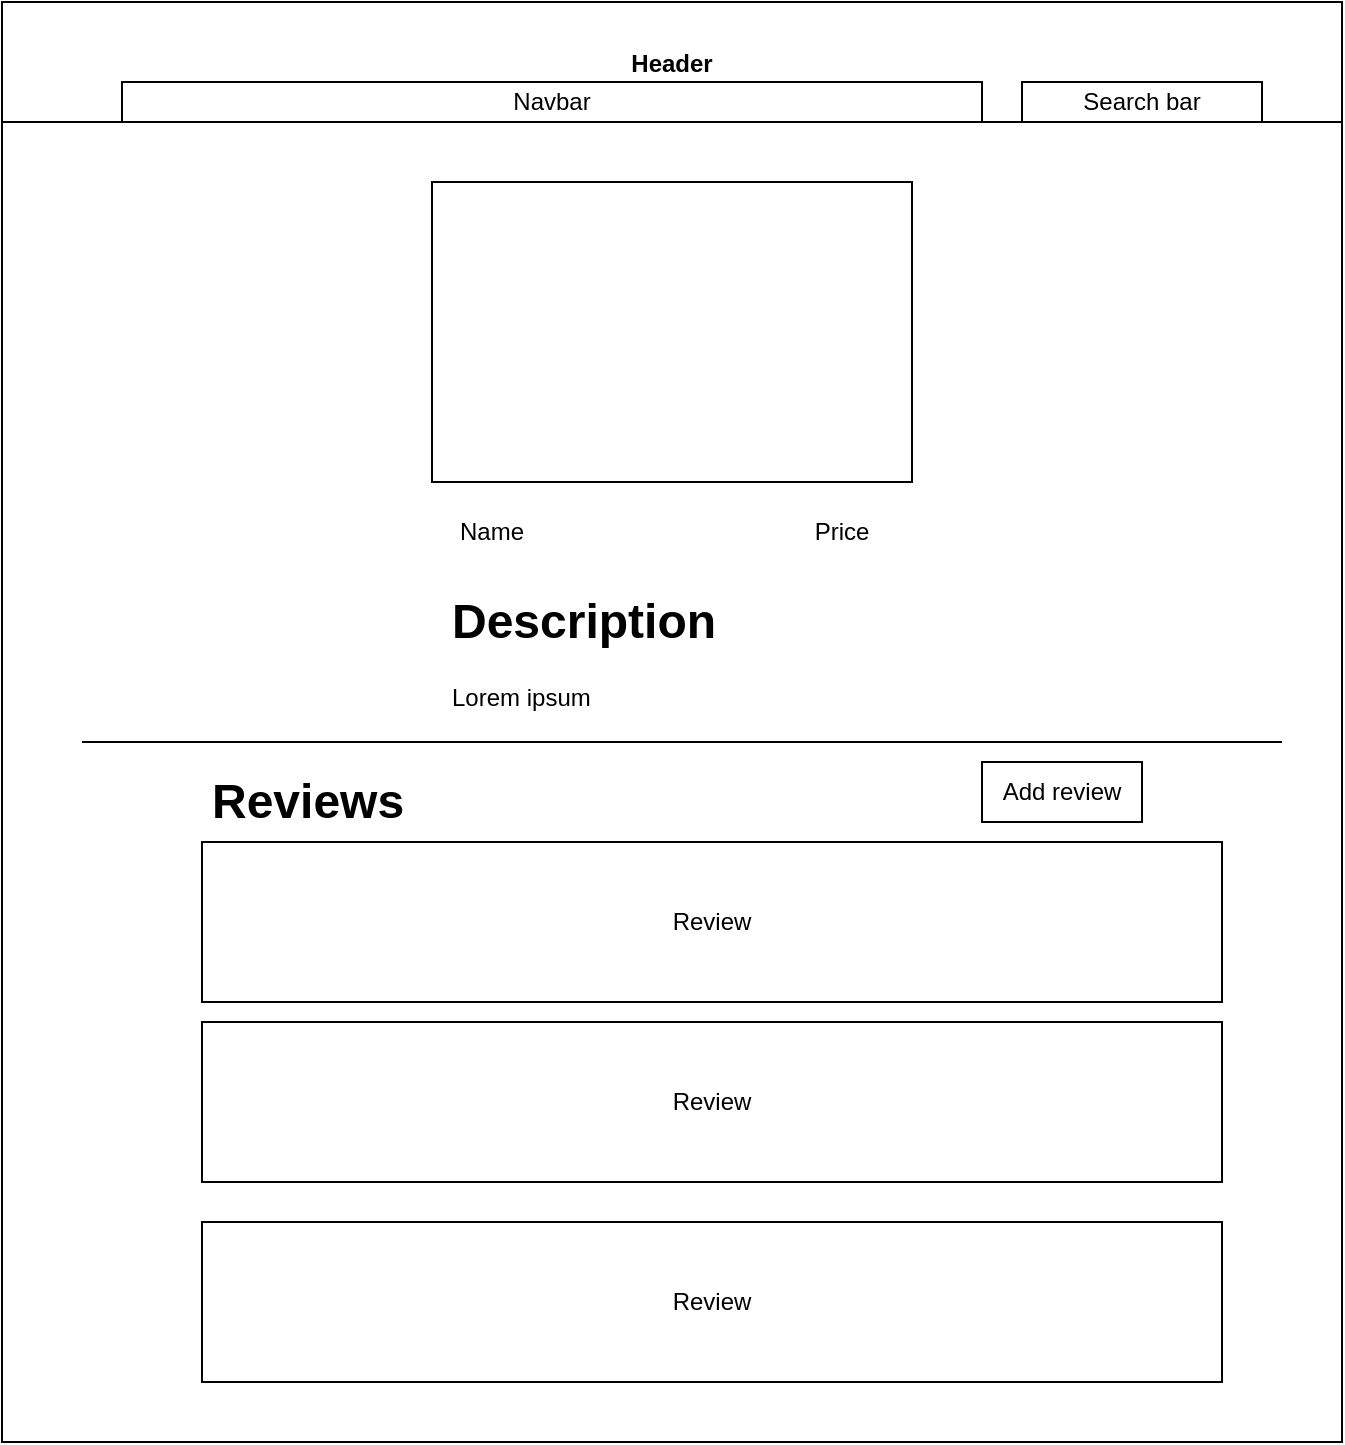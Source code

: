 <mxfile>
    <diagram id="R5FdGdUN67r23RUZzTna" name="Page-1">
        <mxGraphModel dx="1210" dy="638" grid="1" gridSize="10" guides="1" tooltips="1" connect="1" arrows="1" fold="1" page="1" pageScale="1" pageWidth="850" pageHeight="1100" math="0" shadow="0">
            <root>
                <mxCell id="0"/>
                <mxCell id="1" parent="0"/>
                <mxCell id="2" value="Header" style="swimlane;startSize=60;" vertex="1" parent="1">
                    <mxGeometry x="90" y="70" width="670" height="720" as="geometry"/>
                </mxCell>
                <mxCell id="3" value="Navbar" style="rounded=0;whiteSpace=wrap;html=1;" vertex="1" parent="2">
                    <mxGeometry x="60" y="40" width="430" height="20" as="geometry"/>
                </mxCell>
                <mxCell id="4" value="Search bar" style="rounded=0;whiteSpace=wrap;html=1;" vertex="1" parent="2">
                    <mxGeometry x="510" y="40" width="120" height="20" as="geometry"/>
                </mxCell>
                <mxCell id="12" value="" style="rounded=0;whiteSpace=wrap;html=1;" vertex="1" parent="2">
                    <mxGeometry x="215" y="90" width="240" height="150" as="geometry"/>
                </mxCell>
                <mxCell id="14" value="Name" style="text;html=1;strokeColor=none;fillColor=none;align=center;verticalAlign=middle;whiteSpace=wrap;rounded=0;" vertex="1" parent="2">
                    <mxGeometry x="215" y="250" width="60" height="30" as="geometry"/>
                </mxCell>
                <mxCell id="15" value="Price" style="text;html=1;strokeColor=none;fillColor=none;align=center;verticalAlign=middle;whiteSpace=wrap;rounded=0;" vertex="1" parent="2">
                    <mxGeometry x="390" y="250" width="60" height="30" as="geometry"/>
                </mxCell>
                <mxCell id="16" value="&lt;h1&gt;Description&lt;/h1&gt;&lt;div&gt;Lorem ipsum&lt;/div&gt;" style="text;html=1;strokeColor=none;fillColor=none;spacing=5;spacingTop=-20;whiteSpace=wrap;overflow=hidden;rounded=0;" vertex="1" parent="2">
                    <mxGeometry x="220" y="290" width="240" height="70" as="geometry"/>
                </mxCell>
                <mxCell id="18" value="&lt;h1&gt;Reviews&lt;/h1&gt;" style="text;html=1;strokeColor=none;fillColor=none;spacing=5;spacingTop=-20;whiteSpace=wrap;overflow=hidden;rounded=0;" vertex="1" parent="2">
                    <mxGeometry x="100" y="380" width="115" height="50" as="geometry"/>
                </mxCell>
                <mxCell id="19" value="Review" style="rounded=0;whiteSpace=wrap;html=1;" vertex="1" parent="2">
                    <mxGeometry x="100" y="420" width="510" height="80" as="geometry"/>
                </mxCell>
                <mxCell id="30" value="Review" style="rounded=0;whiteSpace=wrap;html=1;" vertex="1" parent="2">
                    <mxGeometry x="100" y="510" width="510" height="80" as="geometry"/>
                </mxCell>
                <mxCell id="32" value="Add review" style="rounded=0;whiteSpace=wrap;html=1;" vertex="1" parent="2">
                    <mxGeometry x="490" y="380" width="80" height="30" as="geometry"/>
                </mxCell>
                <mxCell id="17" value="" style="endArrow=none;html=1;" edge="1" parent="1">
                    <mxGeometry width="50" height="50" relative="1" as="geometry">
                        <mxPoint x="730" y="440" as="sourcePoint"/>
                        <mxPoint x="130" y="440" as="targetPoint"/>
                    </mxGeometry>
                </mxCell>
                <mxCell id="31" value="Review" style="rounded=0;whiteSpace=wrap;html=1;" vertex="1" parent="1">
                    <mxGeometry x="190" y="680" width="510" height="80" as="geometry"/>
                </mxCell>
            </root>
        </mxGraphModel>
    </diagram>
</mxfile>